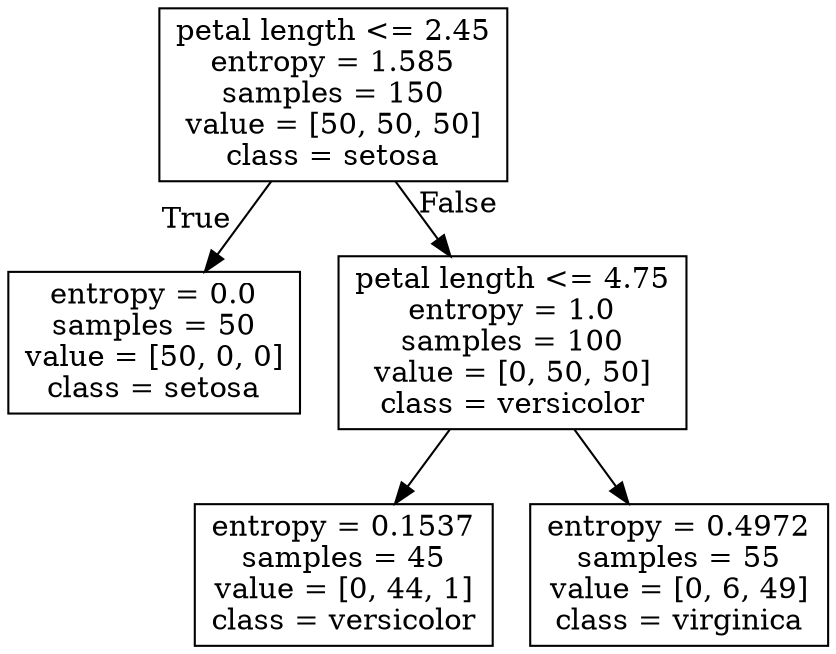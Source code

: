 digraph Tree {
node [shape=box] ;
0 [label="petal length <= 2.45\nentropy = 1.585\nsamples = 150\nvalue = [50, 50, 50]\nclass = setosa"] ;
1 [label="entropy = 0.0\nsamples = 50\nvalue = [50, 0, 0]\nclass = setosa"] ;
0 -> 1 [labeldistance=2.5, labelangle=45, headlabel="True"] ;
2 [label="petal length <= 4.75\nentropy = 1.0\nsamples = 100\nvalue = [0, 50, 50]\nclass = versicolor"] ;
0 -> 2 [labeldistance=2.5, labelangle=-45, headlabel="False"] ;
3 [label="entropy = 0.1537\nsamples = 45\nvalue = [0, 44, 1]\nclass = versicolor"] ;
2 -> 3 ;
4 [label="entropy = 0.4972\nsamples = 55\nvalue = [0, 6, 49]\nclass = virginica"] ;
2 -> 4 ;
}